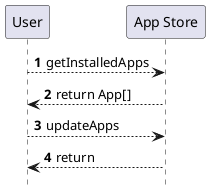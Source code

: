 @startuml

autonumber
hide footbox

participant user as "User"
participant appStore as "App Store"

user --> appStore: getInstalledApps
appStore --> user: return App[]
user --> appStore: updateApps
appStore --> user: return

@enduml